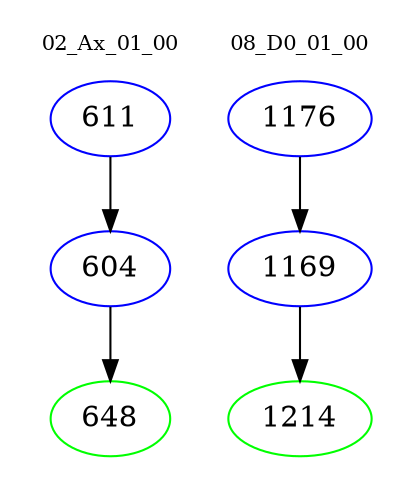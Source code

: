 digraph{
subgraph cluster_0 {
color = white
label = "02_Ax_01_00";
fontsize=10;
T0_611 [label="611", color="blue"]
T0_611 -> T0_604 [color="black"]
T0_604 [label="604", color="blue"]
T0_604 -> T0_648 [color="black"]
T0_648 [label="648", color="green"]
}
subgraph cluster_1 {
color = white
label = "08_D0_01_00";
fontsize=10;
T1_1176 [label="1176", color="blue"]
T1_1176 -> T1_1169 [color="black"]
T1_1169 [label="1169", color="blue"]
T1_1169 -> T1_1214 [color="black"]
T1_1214 [label="1214", color="green"]
}
}
